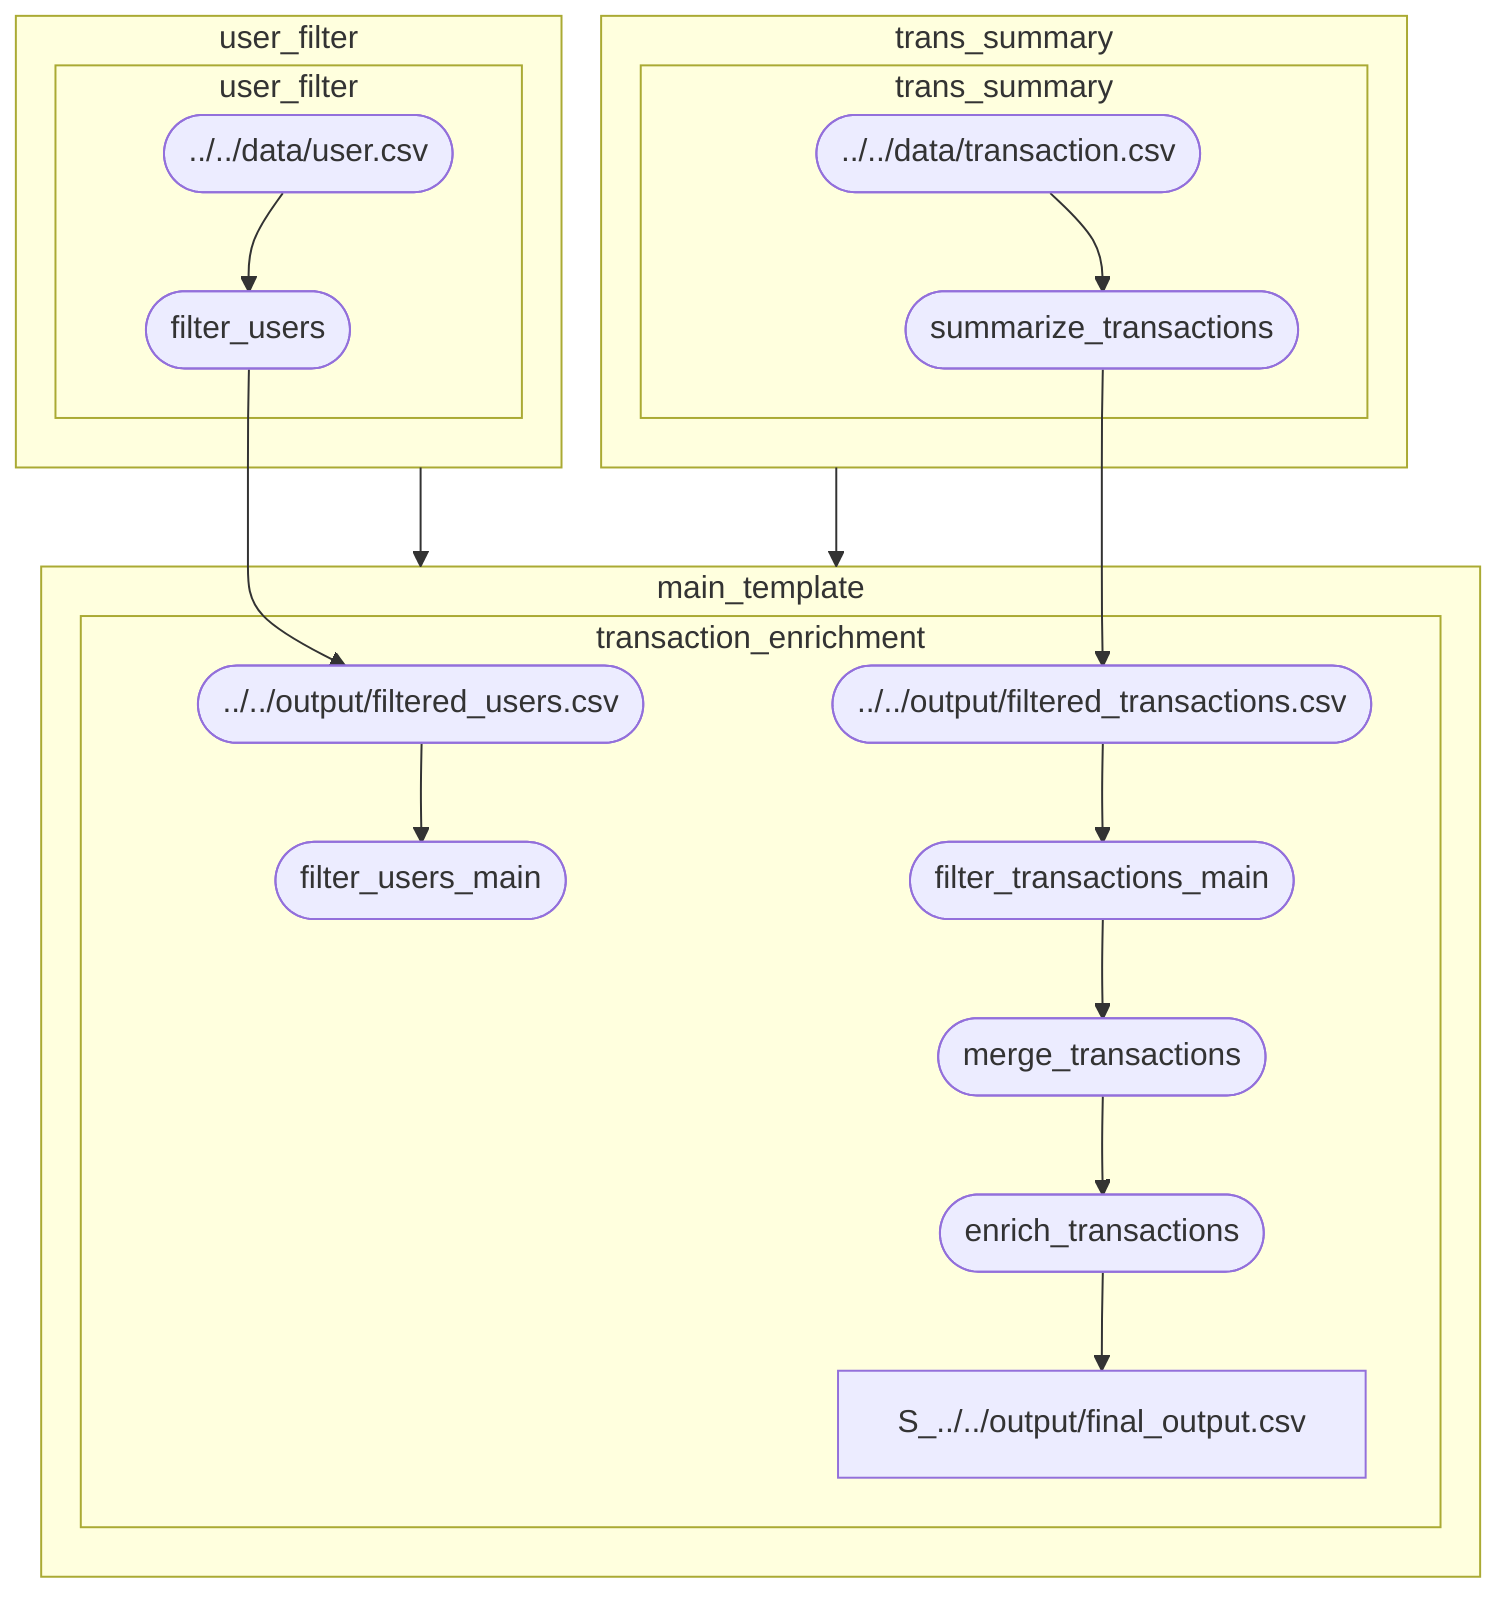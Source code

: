 graph TB

%% ==== Template dependencies ====
T_user_filter --> T_main_template
T_trans_summary --> T_main_template

%% ==== Processes in main_template ====
subgraph T_main_template ["main_template"]
  subgraph P_transaction_enrichment ["transaction_enrichment"]
    S_../../output/filtered_users.csv(["../../output/filtered_users.csv"])
    S_../../output/filtered_transactions.csv(["../../output/filtered_transactions.csv"])
    S_filter_users_main(["filter_users_main"])
    S_filter_transactions_main(["filter_transactions_main"])
    S_merge_transactions(["merge_transactions"])
    S_enrich_transactions(["enrich_transactions"])
    S_../../output/filtered_users.csv --> S_filter_users_main
    S_../../output/filtered_transactions.csv --> S_filter_transactions_main
    S_filter_transactions_main --> S_merge_transactions
    S_merge_transactions --> S_enrich_transactions
    S_enrich_transactions --> S_../../output/final_output.csv
  end
end

%% ==== Processes in trans_summary ====
subgraph T_trans_summary ["trans_summary"]
  subgraph P_trans_summary ["trans_summary"]
    S_../../data/transaction.csv(["../../data/transaction.csv"])
    S_summarize_transactions(["summarize_transactions"])
    S_../../data/transaction.csv --> S_summarize_transactions
    S_summarize_transactions --> S_../../output/filtered_transactions.csv
  end
end

%% ==== Processes in user_filter ====
subgraph T_user_filter ["user_filter"]
  subgraph P_user_filter ["user_filter"]
    S_../../data/user.csv(["../../data/user.csv"])
    S_filter_users(["filter_users"])
    S_../../data/user.csv --> S_filter_users
    S_filter_users --> S_../../output/filtered_users.csv
  end
end